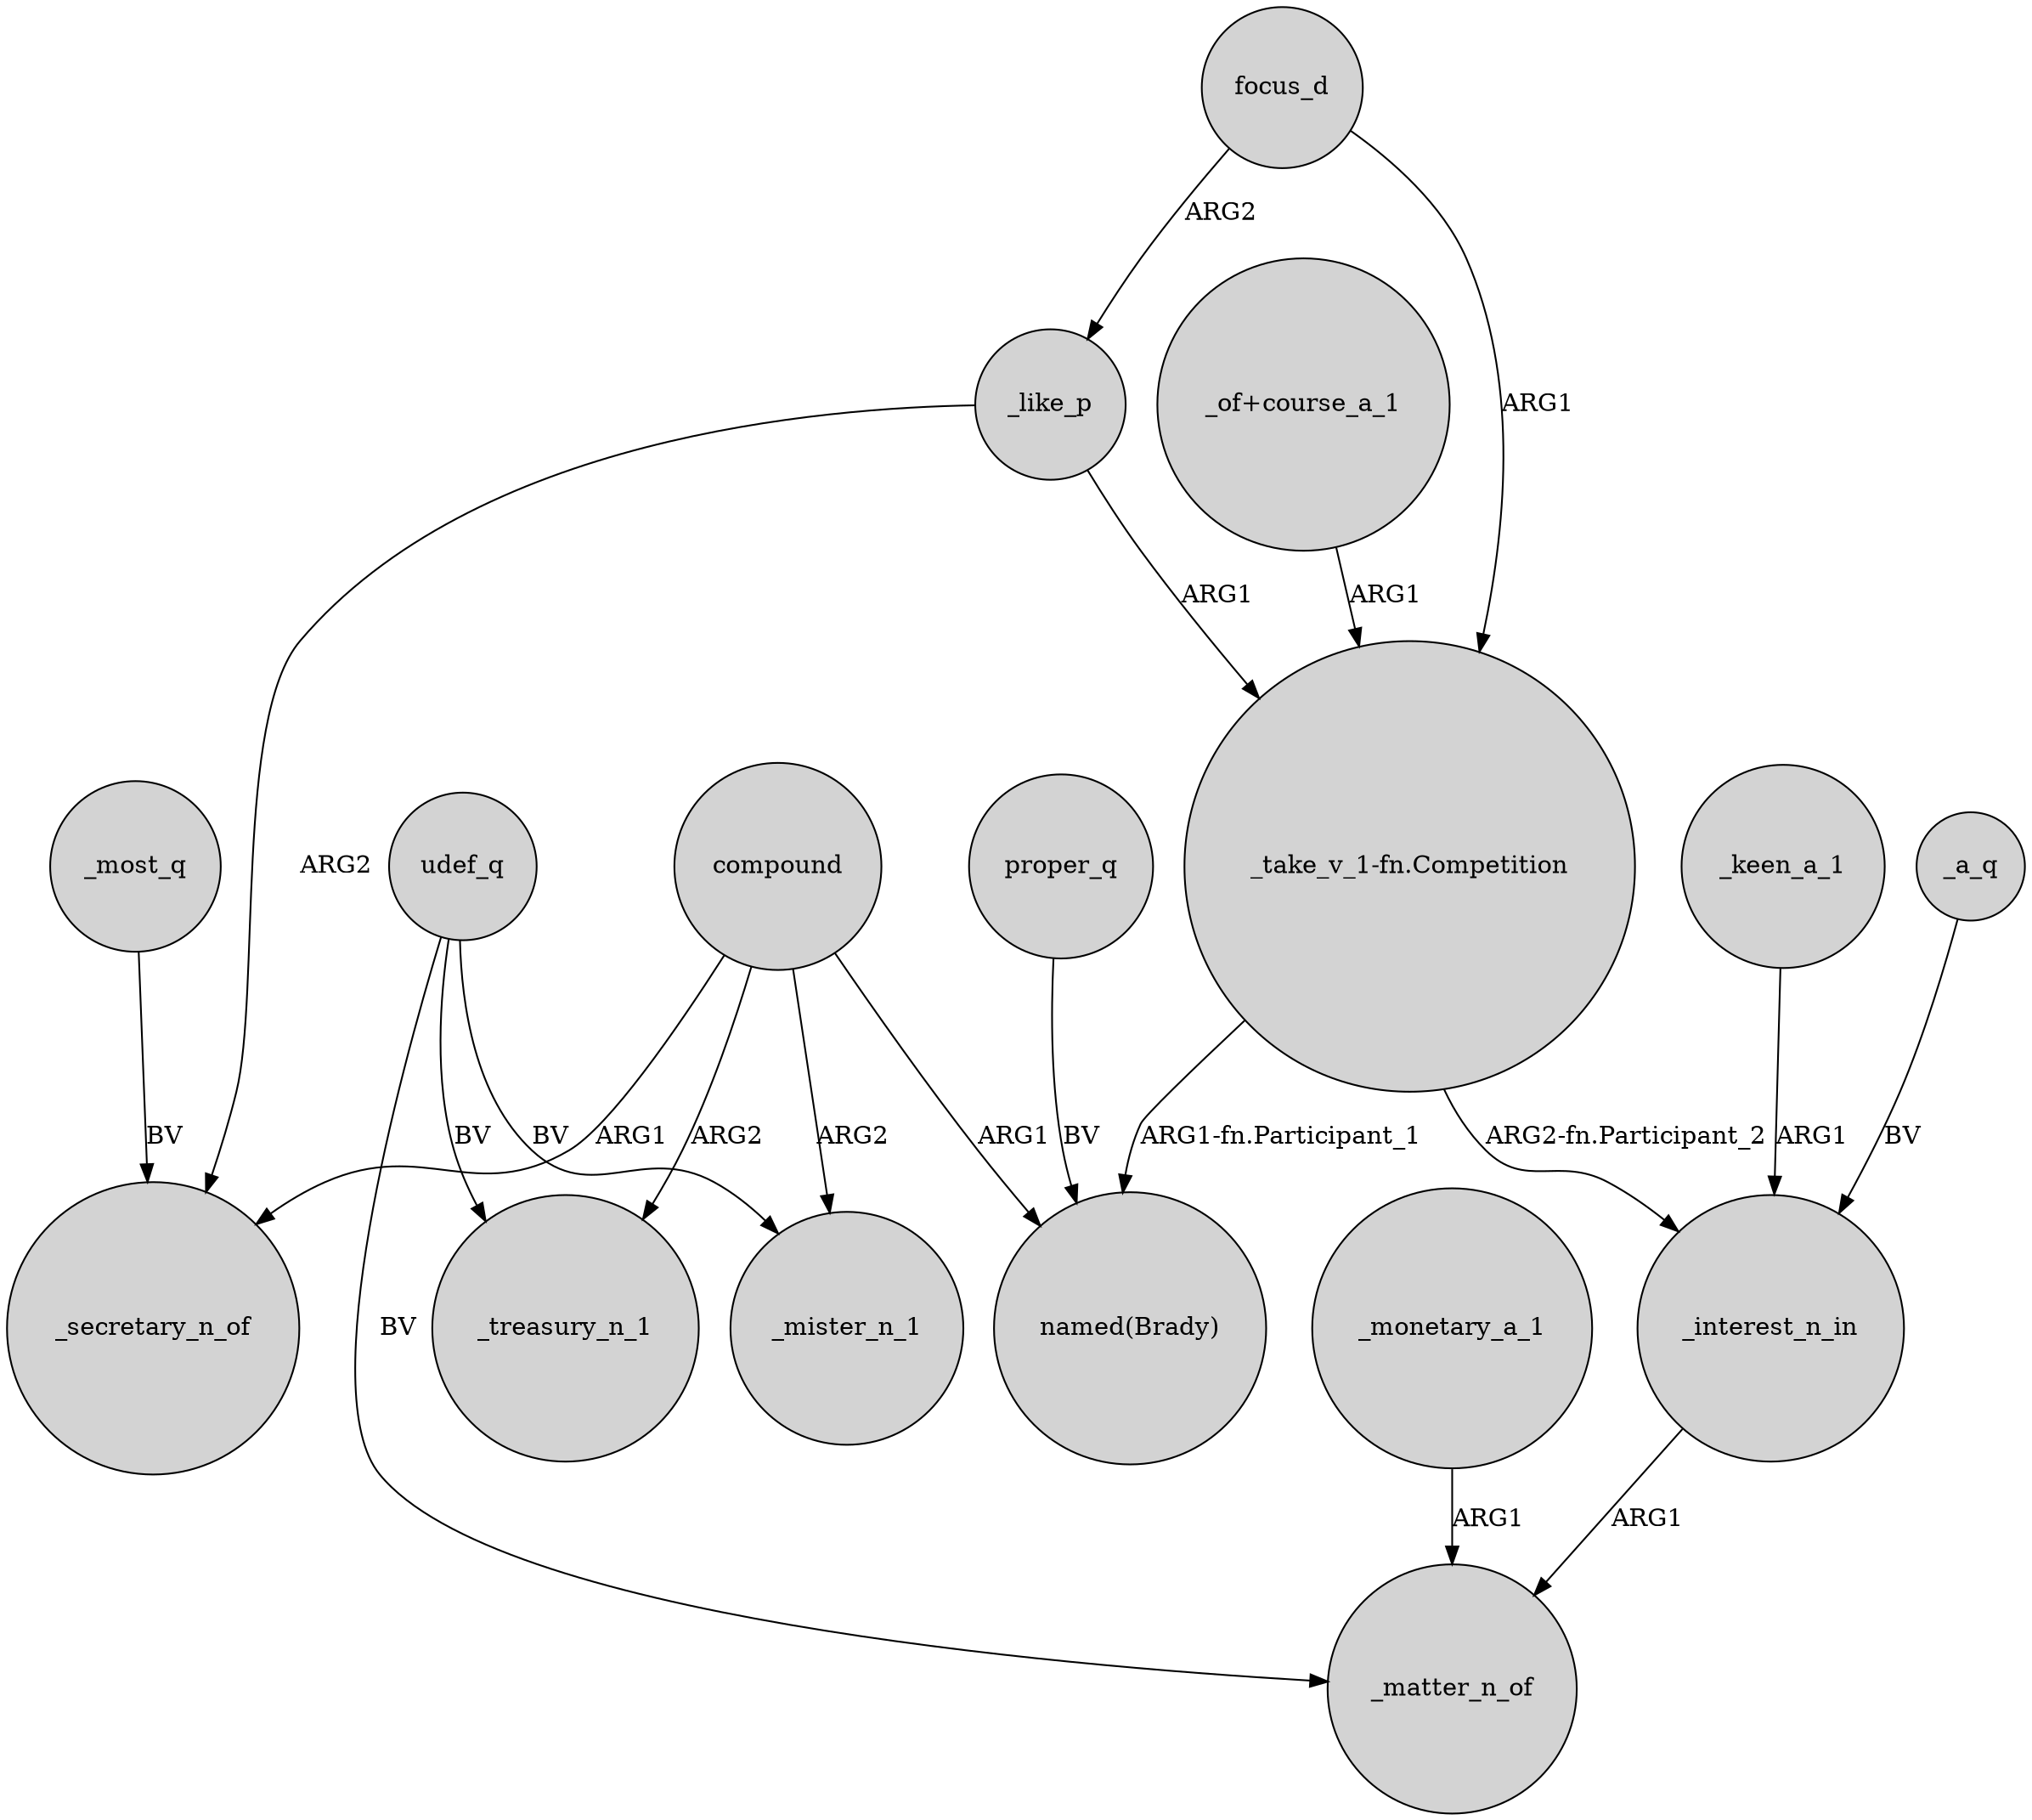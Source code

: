digraph {
	node [shape=circle style=filled]
	focus_d -> _like_p [label=ARG2]
	compound -> _treasury_n_1 [label=ARG2]
	compound -> _mister_n_1 [label=ARG2]
	udef_q -> _treasury_n_1 [label=BV]
	_most_q -> _secretary_n_of [label=BV]
	proper_q -> "named(Brady)" [label=BV]
	_a_q -> _interest_n_in [label=BV]
	_like_p -> "_take_v_1-fn.Competition" [label=ARG1]
	compound -> "named(Brady)" [label=ARG1]
	udef_q -> _mister_n_1 [label=BV]
	focus_d -> "_take_v_1-fn.Competition" [label=ARG1]
	"_take_v_1-fn.Competition" -> _interest_n_in [label="ARG2-fn.Participant_2"]
	udef_q -> _matter_n_of [label=BV]
	"_take_v_1-fn.Competition" -> "named(Brady)" [label="ARG1-fn.Participant_1"]
	"_of+course_a_1" -> "_take_v_1-fn.Competition" [label=ARG1]
	compound -> _secretary_n_of [label=ARG1]
	_keen_a_1 -> _interest_n_in [label=ARG1]
	_like_p -> _secretary_n_of [label=ARG2]
	_interest_n_in -> _matter_n_of [label=ARG1]
	_monetary_a_1 -> _matter_n_of [label=ARG1]
}
